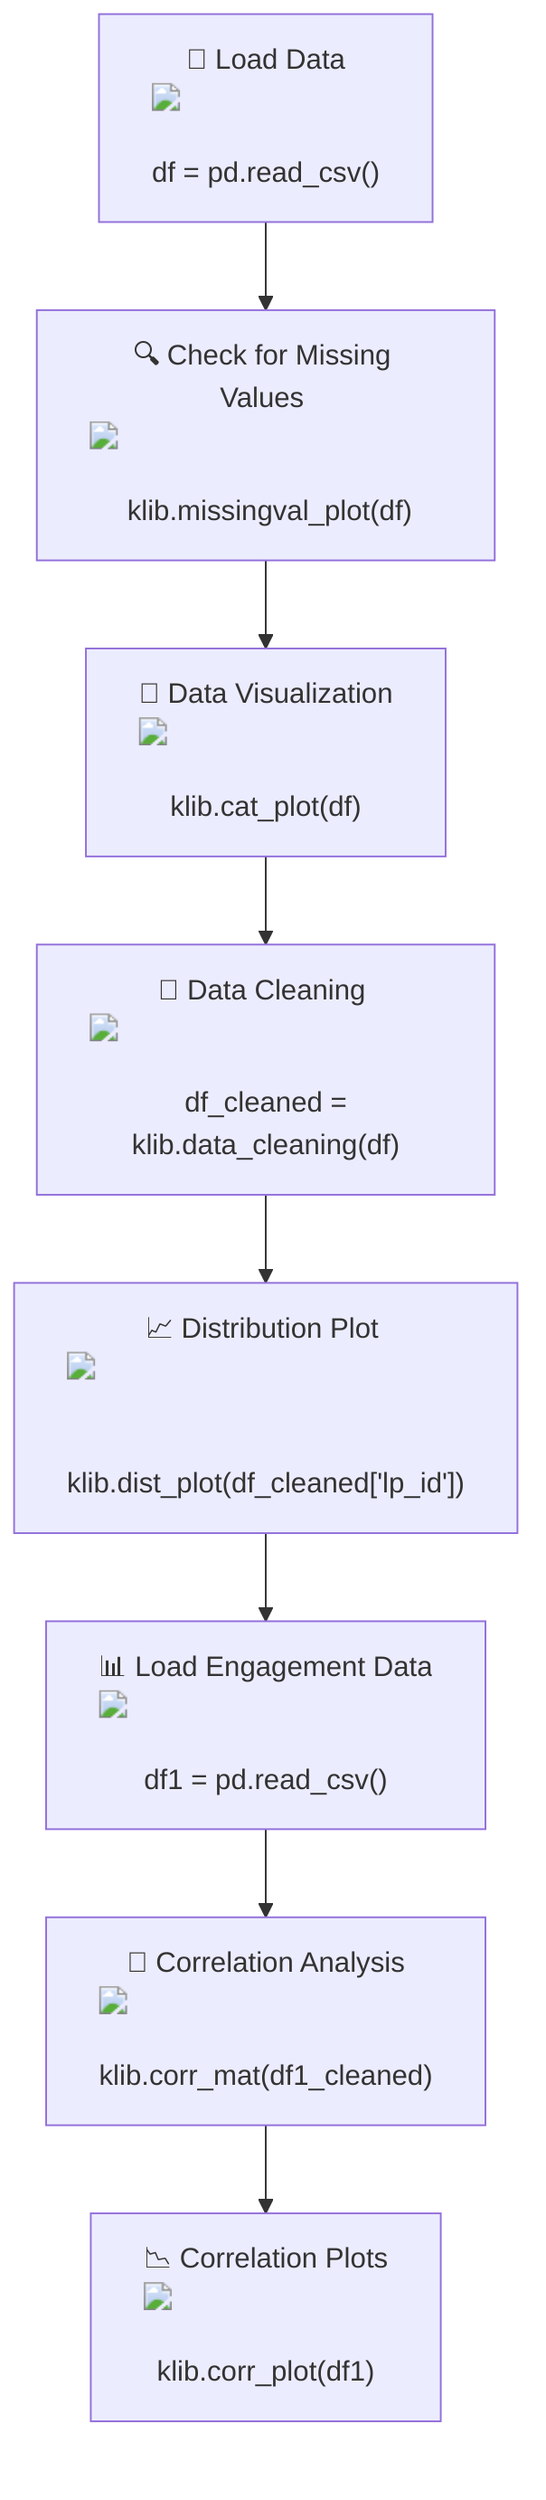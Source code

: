 flowchart TD
    A["📂 Load Data <img src='icons/file.svg' /> <br/> df = pd.read_csv()"] --> B["🔍 Check for Missing Values <img src='icons/column_split.svg' /> <br/> klib.missingval_plot(df)"]
    B --> C["🔄 Data Visualization <img src='icons/table.svg' /> <br/> klib.cat_plot(df)"]
    C --> D["🧹 Data Cleaning <img src='icons/brain.svg' /> <br/> df_cleaned = klib.data_cleaning(df)"]
    D --> E["📈 Distribution Plot <img src='dummy_plots/dist_template.svg' /> <br/> klib.dist_plot(df_cleaned['lp_id'])"]
    E --> F["📊 Load Engagement Data <img src='icons/file.svg' /> <br/> df1 = pd.read_csv()"]
    F --> G["🔄 Correlation Analysis <img src='icons/brain.svg' /> <br/> klib.corr_mat(df1_cleaned)"]
    G --> H["📉 Correlation Plots <img src='dummy_plots/corr_plot_template.svg' /> <br/> klib.corr_plot(df1)"]